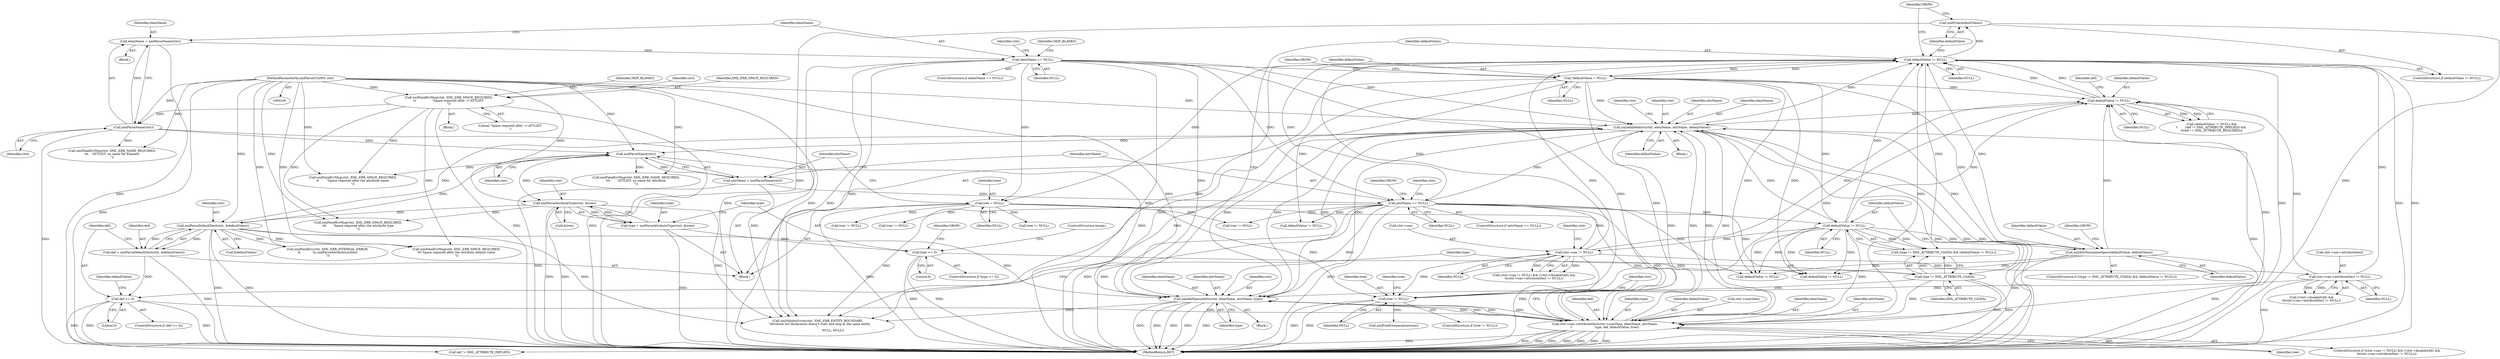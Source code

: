 digraph "0_Chrome_d0947db40187f4708c58e64cbd6013faf9eddeed_2@pointer" {
"1000386" [label="(Call,xmlFree(defaultValue))"];
"1000383" [label="(Call,defaultValue != NULL)"];
"1000356" [label="(Call,defaultValue != NULL)"];
"1000165" [label="(Call,*defaultValue = NULL)"];
"1000142" [label="(Call,elemName == NULL)"];
"1000137" [label="(Call,elemName = xmlParseName(ctxt))"];
"1000139" [label="(Call,xmlParseName(ctxt))"];
"1000132" [label="(Call,xmlFatalErrMsg(ctxt, XML_ERR_SPACE_REQUIRED,\n\t\t                 \"Space required after '<!ATTLIST'\n\"))"];
"1000101" [label="(MethodParameterIn,xmlParserCtxtPtr ctxt)"];
"1000257" [label="(Call,defaultValue != NULL)"];
"1000177" [label="(Call,attrName == NULL)"];
"1000172" [label="(Call,attrName = xmlParseName(ctxt))"];
"1000174" [label="(Call,xmlParseName(ctxt))"];
"1000230" [label="(Call,xmlParseDefaultDecl(ctxt, &defaultValue))"];
"1000200" [label="(Call,xmlParseAttributeType(ctxt, &tree))"];
"1000377" [label="(Call,xmlAddSpecialAttr(ctxt, elemName, attrName, type))"];
"1000367" [label="(Call,xmlAddDefAttrs(ctxt, elemName, attrName, defaultValue))"];
"1000333" [label="(Call,ctxt->sax->attributeDecl(ctxt->userData, elemName, attrName,\n\t                        type, def, defaultValue, tree))"];
"1000254" [label="(Call,type != XML_ATTRIBUTE_CDATA)"];
"1000205" [label="(Call,type <= 0)"];
"1000198" [label="(Call,type = xmlParseAttributeType(ctxt, &tree))"];
"1000235" [label="(Call,def <= 0)"];
"1000228" [label="(Call,def = xmlParseDefaultDecl(ctxt, &defaultValue))"];
"1000260" [label="(Call,xmlAttrNormalizeSpace(defaultValue, defaultValue))"];
"1000169" [label="(Call,tree = NULL)"];
"1000326" [label="(Call,ctxt->sax->attributeDecl != NULL)"];
"1000316" [label="(Call,ctxt->sax != NULL)"];
"1000345" [label="(Call,tree != NULL)"];
"1000133" [label="(Identifier,ctxt)"];
"1000204" [label="(ControlStructure,if (type <= 0))"];
"1000177" [label="(Call,attrName == NULL)"];
"1000241" [label="(Identifier,defaultValue)"];
"1000388" [label="(Identifier,GROW)"];
"1000385" [label="(Identifier,NULL)"];
"1000137" [label="(Call,elemName = xmlParseName(ctxt))"];
"1000279" [label="(Call,defaultValue != NULL)"];
"1000134" [label="(Identifier,XML_ERR_SPACE_REQUIRED)"];
"1000118" [label="(Block,)"];
"1000367" [label="(Call,xmlAddDefAttrs(ctxt, elemName, attrName, defaultValue))"];
"1000252" [label="(ControlStructure,if ((type != XML_ATTRIBUTE_CDATA) && (defaultValue != NULL)))"];
"1000166" [label="(Identifier,defaultValue)"];
"1000386" [label="(Call,xmlFree(defaultValue))"];
"1000257" [label="(Call,defaultValue != NULL)"];
"1000357" [label="(Identifier,defaultValue)"];
"1000369" [label="(Identifier,elemName)"];
"1000201" [label="(Identifier,ctxt)"];
"1000302" [label="(Call,defaultValue != NULL)"];
"1000135" [label="(Literal,\"Space required after '<!ATTLIST'\n\")"];
"1000332" [label="(Identifier,NULL)"];
"1000260" [label="(Call,xmlAttrNormalizeSpace(defaultValue, defaultValue))"];
"1000139" [label="(Call,xmlParseName(ctxt))"];
"1000175" [label="(Identifier,ctxt)"];
"1000371" [label="(Identifier,defaultValue)"];
"1000297" [label="(Call,xmlFatalErr(ctxt, XML_ERR_INTERNAL_ERROR,\n\t\t            \"in xmlParseAttributeListDecl\n\"))"];
"1000132" [label="(Call,xmlFatalErrMsg(ctxt, XML_ERR_SPACE_REQUIRED,\n\t\t                 \"Space required after '<!ATTLIST'\n\"))"];
"1000308" [label="(Call,tree != NULL)"];
"1000355" [label="(Call,(defaultValue != NULL) &&\n\t        (def != XML_ATTRIBUTE_IMPLIED) && \n\t\t(def != XML_ATTRIBUTE_REQUIRED))"];
"1000172" [label="(Call,attrName = xmlParseName(ctxt))"];
"1000246" [label="(Call,tree != NULL)"];
"1000179" [label="(Identifier,NULL)"];
"1000181" [label="(Call,xmlFatalErrMsg(ctxt, XML_ERR_NAME_REQUIRED,\n\t\t\t       \"ATTLIST: no name for Attribute\n\"))"];
"1000316" [label="(Call,ctxt->sax != NULL)"];
"1000131" [label="(Block,)"];
"1000339" [label="(Identifier,type)"];
"1000199" [label="(Identifier,type)"];
"1000165" [label="(Call,*defaultValue = NULL)"];
"1000209" [label="(ControlStructure,break;)"];
"1000361" [label="(Identifier,def)"];
"1000258" [label="(Identifier,defaultValue)"];
"1000173" [label="(Identifier,attrName)"];
"1000366" [label="(Block,)"];
"1000168" [label="(Identifier,GROW)"];
"1000324" [label="(Identifier,ctxt)"];
"1000253" [label="(Call,(type != XML_ATTRIBUTE_CDATA) && (defaultValue != NULL))"];
"1000381" [label="(Identifier,type)"];
"1000333" [label="(Call,ctxt->sax->attributeDecl(ctxt->userData, elemName, attrName,\n\t                        type, def, defaultValue, tree))"];
"1000230" [label="(Call,xmlParseDefaultDecl(ctxt, &defaultValue))"];
"1000198" [label="(Call,type = xmlParseAttributeType(ctxt, &tree))"];
"1000140" [label="(Identifier,ctxt)"];
"1000261" [label="(Identifier,defaultValue)"];
"1000327" [label="(Call,ctxt->sax->attributeDecl)"];
"1000138" [label="(Identifier,elemName)"];
"1000157" [label="(Block,)"];
"1000341" [label="(Identifier,defaultValue)"];
"1000144" [label="(Identifier,NULL)"];
"1000229" [label="(Identifier,def)"];
"1000345" [label="(Call,tree != NULL)"];
"1000259" [label="(Identifier,NULL)"];
"1000376" [label="(Block,)"];
"1000382" [label="(ControlStructure,if (defaultValue != NULL))"];
"1000384" [label="(Identifier,defaultValue)"];
"1000387" [label="(Identifier,defaultValue)"];
"1000235" [label="(Call,def <= 0)"];
"1000326" [label="(Call,ctxt->sax->attributeDecl != NULL)"];
"1000228" [label="(Call,def = xmlParseDefaultDecl(ctxt, &defaultValue))"];
"1000232" [label="(Call,&defaultValue)"];
"1000334" [label="(Call,ctxt->userData)"];
"1000216" [label="(Call,xmlFatalErrMsg(ctxt, XML_ERR_SPACE_REQUIRED,\n\t\t\t       \"Space required after the attribute type\n\"))"];
"1000151" [label="(Identifier,SKIP_BLANKS)"];
"1000379" [label="(Identifier,elemName)"];
"1000169" [label="(Call,tree = NULL)"];
"1000263" [label="(Identifier,GROW)"];
"1000143" [label="(Identifier,elemName)"];
"1000254" [label="(Call,type != XML_ATTRIBUTE_CDATA)"];
"1000285" [label="(Call,tree != NULL)"];
"1000141" [label="(ControlStructure,if (elemName == NULL))"];
"1000200" [label="(Call,xmlParseAttributeType(ctxt, &tree))"];
"1000186" [label="(Identifier,GROW)"];
"1000383" [label="(Call,defaultValue != NULL)"];
"1000342" [label="(Identifier,tree)"];
"1000314" [label="(ControlStructure,if ((ctxt->sax != NULL) && (!ctxt->disableSAX) &&\n\t\t(ctxt->sax->attributeDecl != NULL)))"];
"1000380" [label="(Identifier,attrName)"];
"1000337" [label="(Identifier,elemName)"];
"1000142" [label="(Call,elemName == NULL)"];
"1000377" [label="(Call,xmlAddSpecialAttr(ctxt, elemName, attrName, type))"];
"1000315" [label="(Call,(ctxt->sax != NULL) && (!ctxt->disableSAX) &&\n\t\t(ctxt->sax->attributeDecl != NULL))"];
"1000240" [label="(Call,defaultValue != NULL)"];
"1000344" [label="(ControlStructure,if (tree != NULL))"];
"1000234" [label="(ControlStructure,if (def <= 0))"];
"1000374" [label="(Identifier,ctxt)"];
"1000176" [label="(ControlStructure,if (attrName == NULL))"];
"1000170" [label="(Identifier,tree)"];
"1000146" [label="(Call,xmlFatalErrMsg(ctxt, XML_ERR_NAME_REQUIRED,\n\t\t\t   \"ATTLIST: no name for Element\n\"))"];
"1000101" [label="(MethodParameterIn,xmlParserCtxtPtr ctxt)"];
"1000346" [label="(Identifier,tree)"];
"1000349" [label="(Identifier,tree)"];
"1000401" [label="(Call,xmlValidityError(ctxt, XML_ERR_ENTITY_BOUNDARY,\n    \"Attribute list declaration doesn't start and stop in the same entity\n\",\n                                 NULL, NULL))"];
"1000147" [label="(Identifier,ctxt)"];
"1000207" [label="(Literal,0)"];
"1000262" [label="(Identifier,defaultValue)"];
"1000320" [label="(Identifier,NULL)"];
"1000347" [label="(Identifier,NULL)"];
"1000255" [label="(Identifier,type)"];
"1000338" [label="(Identifier,attrName)"];
"1000192" [label="(Call,xmlFatalErrMsg(ctxt, XML_ERR_SPACE_REQUIRED,\n\t\t        \"Space required after the attribute name\n\"))"];
"1000378" [label="(Identifier,ctxt)"];
"1000348" [label="(Call,xmlFreeEnumeration(tree))"];
"1000321" [label="(Call,(!ctxt->disableSAX) &&\n\t\t(ctxt->sax->attributeDecl != NULL))"];
"1000210" [label="(Identifier,GROW)"];
"1000368" [label="(Identifier,ctxt)"];
"1000182" [label="(Identifier,ctxt)"];
"1000174" [label="(Call,xmlParseName(ctxt))"];
"1000256" [label="(Identifier,XML_ATTRIBUTE_CDATA)"];
"1000408" [label="(MethodReturn,RET)"];
"1000171" [label="(Identifier,NULL)"];
"1000178" [label="(Identifier,attrName)"];
"1000205" [label="(Call,type <= 0)"];
"1000236" [label="(Identifier,def)"];
"1000370" [label="(Identifier,attrName)"];
"1000356" [label="(Call,defaultValue != NULL)"];
"1000358" [label="(Identifier,NULL)"];
"1000221" [label="(Call,tree != NULL)"];
"1000231" [label="(Identifier,ctxt)"];
"1000237" [label="(Literal,0)"];
"1000206" [label="(Identifier,type)"];
"1000340" [label="(Identifier,def)"];
"1000360" [label="(Call,def != XML_ATTRIBUTE_IMPLIED)"];
"1000317" [label="(Call,ctxt->sax)"];
"1000353" [label="(Identifier,ctxt)"];
"1000202" [label="(Call,&tree)"];
"1000167" [label="(Identifier,NULL)"];
"1000274" [label="(Call,xmlFatalErrMsg(ctxt, XML_ERR_SPACE_REQUIRED,\n\t\t\t\"Space required after the attribute default value\n\"))"];
"1000136" [label="(Identifier,SKIP_BLANKS)"];
"1000386" -> "1000382"  [label="AST: "];
"1000386" -> "1000387"  [label="CFG: "];
"1000387" -> "1000386"  [label="AST: "];
"1000388" -> "1000386"  [label="CFG: "];
"1000386" -> "1000408"  [label="DDG: "];
"1000386" -> "1000408"  [label="DDG: "];
"1000383" -> "1000386"  [label="DDG: "];
"1000383" -> "1000382"  [label="AST: "];
"1000383" -> "1000385"  [label="CFG: "];
"1000384" -> "1000383"  [label="AST: "];
"1000385" -> "1000383"  [label="AST: "];
"1000387" -> "1000383"  [label="CFG: "];
"1000388" -> "1000383"  [label="CFG: "];
"1000383" -> "1000408"  [label="DDG: "];
"1000383" -> "1000408"  [label="DDG: "];
"1000383" -> "1000408"  [label="DDG: "];
"1000383" -> "1000165"  [label="DDG: "];
"1000383" -> "1000169"  [label="DDG: "];
"1000383" -> "1000177"  [label="DDG: "];
"1000383" -> "1000253"  [label="DDG: "];
"1000356" -> "1000383"  [label="DDG: "];
"1000356" -> "1000383"  [label="DDG: "];
"1000165" -> "1000383"  [label="DDG: "];
"1000257" -> "1000383"  [label="DDG: "];
"1000260" -> "1000383"  [label="DDG: "];
"1000333" -> "1000383"  [label="DDG: "];
"1000367" -> "1000383"  [label="DDG: "];
"1000326" -> "1000383"  [label="DDG: "];
"1000345" -> "1000383"  [label="DDG: "];
"1000316" -> "1000383"  [label="DDG: "];
"1000383" -> "1000401"  [label="DDG: "];
"1000356" -> "1000355"  [label="AST: "];
"1000356" -> "1000358"  [label="CFG: "];
"1000357" -> "1000356"  [label="AST: "];
"1000358" -> "1000356"  [label="AST: "];
"1000361" -> "1000356"  [label="CFG: "];
"1000355" -> "1000356"  [label="CFG: "];
"1000356" -> "1000355"  [label="DDG: "];
"1000356" -> "1000355"  [label="DDG: "];
"1000165" -> "1000356"  [label="DDG: "];
"1000257" -> "1000356"  [label="DDG: "];
"1000260" -> "1000356"  [label="DDG: "];
"1000333" -> "1000356"  [label="DDG: "];
"1000326" -> "1000356"  [label="DDG: "];
"1000345" -> "1000356"  [label="DDG: "];
"1000316" -> "1000356"  [label="DDG: "];
"1000356" -> "1000367"  [label="DDG: "];
"1000165" -> "1000157"  [label="AST: "];
"1000165" -> "1000167"  [label="CFG: "];
"1000166" -> "1000165"  [label="AST: "];
"1000167" -> "1000165"  [label="AST: "];
"1000168" -> "1000165"  [label="CFG: "];
"1000165" -> "1000408"  [label="DDG: "];
"1000142" -> "1000165"  [label="DDG: "];
"1000165" -> "1000240"  [label="DDG: "];
"1000165" -> "1000257"  [label="DDG: "];
"1000165" -> "1000260"  [label="DDG: "];
"1000165" -> "1000279"  [label="DDG: "];
"1000165" -> "1000302"  [label="DDG: "];
"1000165" -> "1000333"  [label="DDG: "];
"1000165" -> "1000367"  [label="DDG: "];
"1000142" -> "1000141"  [label="AST: "];
"1000142" -> "1000144"  [label="CFG: "];
"1000143" -> "1000142"  [label="AST: "];
"1000144" -> "1000142"  [label="AST: "];
"1000147" -> "1000142"  [label="CFG: "];
"1000151" -> "1000142"  [label="CFG: "];
"1000142" -> "1000408"  [label="DDG: "];
"1000142" -> "1000408"  [label="DDG: "];
"1000142" -> "1000408"  [label="DDG: "];
"1000137" -> "1000142"  [label="DDG: "];
"1000142" -> "1000169"  [label="DDG: "];
"1000142" -> "1000177"  [label="DDG: "];
"1000142" -> "1000333"  [label="DDG: "];
"1000142" -> "1000367"  [label="DDG: "];
"1000142" -> "1000377"  [label="DDG: "];
"1000142" -> "1000401"  [label="DDG: "];
"1000137" -> "1000118"  [label="AST: "];
"1000137" -> "1000139"  [label="CFG: "];
"1000138" -> "1000137"  [label="AST: "];
"1000139" -> "1000137"  [label="AST: "];
"1000143" -> "1000137"  [label="CFG: "];
"1000137" -> "1000408"  [label="DDG: "];
"1000139" -> "1000137"  [label="DDG: "];
"1000139" -> "1000140"  [label="CFG: "];
"1000140" -> "1000139"  [label="AST: "];
"1000139" -> "1000408"  [label="DDG: "];
"1000132" -> "1000139"  [label="DDG: "];
"1000101" -> "1000139"  [label="DDG: "];
"1000139" -> "1000146"  [label="DDG: "];
"1000139" -> "1000174"  [label="DDG: "];
"1000139" -> "1000401"  [label="DDG: "];
"1000132" -> "1000131"  [label="AST: "];
"1000132" -> "1000135"  [label="CFG: "];
"1000133" -> "1000132"  [label="AST: "];
"1000134" -> "1000132"  [label="AST: "];
"1000135" -> "1000132"  [label="AST: "];
"1000136" -> "1000132"  [label="CFG: "];
"1000132" -> "1000408"  [label="DDG: "];
"1000132" -> "1000408"  [label="DDG: "];
"1000101" -> "1000132"  [label="DDG: "];
"1000132" -> "1000192"  [label="DDG: "];
"1000132" -> "1000216"  [label="DDG: "];
"1000132" -> "1000274"  [label="DDG: "];
"1000101" -> "1000100"  [label="AST: "];
"1000101" -> "1000408"  [label="DDG: "];
"1000101" -> "1000146"  [label="DDG: "];
"1000101" -> "1000174"  [label="DDG: "];
"1000101" -> "1000181"  [label="DDG: "];
"1000101" -> "1000192"  [label="DDG: "];
"1000101" -> "1000200"  [label="DDG: "];
"1000101" -> "1000216"  [label="DDG: "];
"1000101" -> "1000230"  [label="DDG: "];
"1000101" -> "1000274"  [label="DDG: "];
"1000101" -> "1000297"  [label="DDG: "];
"1000101" -> "1000367"  [label="DDG: "];
"1000101" -> "1000377"  [label="DDG: "];
"1000101" -> "1000401"  [label="DDG: "];
"1000257" -> "1000253"  [label="AST: "];
"1000257" -> "1000259"  [label="CFG: "];
"1000258" -> "1000257"  [label="AST: "];
"1000259" -> "1000257"  [label="AST: "];
"1000253" -> "1000257"  [label="CFG: "];
"1000257" -> "1000253"  [label="DDG: "];
"1000257" -> "1000253"  [label="DDG: "];
"1000177" -> "1000257"  [label="DDG: "];
"1000257" -> "1000260"  [label="DDG: "];
"1000257" -> "1000279"  [label="DDG: "];
"1000257" -> "1000279"  [label="DDG: "];
"1000257" -> "1000302"  [label="DDG: "];
"1000257" -> "1000302"  [label="DDG: "];
"1000257" -> "1000316"  [label="DDG: "];
"1000257" -> "1000333"  [label="DDG: "];
"1000257" -> "1000367"  [label="DDG: "];
"1000177" -> "1000176"  [label="AST: "];
"1000177" -> "1000179"  [label="CFG: "];
"1000178" -> "1000177"  [label="AST: "];
"1000179" -> "1000177"  [label="AST: "];
"1000182" -> "1000177"  [label="CFG: "];
"1000186" -> "1000177"  [label="CFG: "];
"1000177" -> "1000408"  [label="DDG: "];
"1000177" -> "1000408"  [label="DDG: "];
"1000177" -> "1000408"  [label="DDG: "];
"1000172" -> "1000177"  [label="DDG: "];
"1000177" -> "1000221"  [label="DDG: "];
"1000177" -> "1000240"  [label="DDG: "];
"1000177" -> "1000279"  [label="DDG: "];
"1000177" -> "1000302"  [label="DDG: "];
"1000177" -> "1000316"  [label="DDG: "];
"1000177" -> "1000333"  [label="DDG: "];
"1000177" -> "1000367"  [label="DDG: "];
"1000177" -> "1000377"  [label="DDG: "];
"1000177" -> "1000401"  [label="DDG: "];
"1000172" -> "1000157"  [label="AST: "];
"1000172" -> "1000174"  [label="CFG: "];
"1000173" -> "1000172"  [label="AST: "];
"1000174" -> "1000172"  [label="AST: "];
"1000178" -> "1000172"  [label="CFG: "];
"1000172" -> "1000408"  [label="DDG: "];
"1000174" -> "1000172"  [label="DDG: "];
"1000174" -> "1000175"  [label="CFG: "];
"1000175" -> "1000174"  [label="AST: "];
"1000230" -> "1000174"  [label="DDG: "];
"1000377" -> "1000174"  [label="DDG: "];
"1000367" -> "1000174"  [label="DDG: "];
"1000174" -> "1000181"  [label="DDG: "];
"1000174" -> "1000192"  [label="DDG: "];
"1000174" -> "1000200"  [label="DDG: "];
"1000230" -> "1000228"  [label="AST: "];
"1000230" -> "1000232"  [label="CFG: "];
"1000231" -> "1000230"  [label="AST: "];
"1000232" -> "1000230"  [label="AST: "];
"1000228" -> "1000230"  [label="CFG: "];
"1000230" -> "1000408"  [label="DDG: "];
"1000230" -> "1000408"  [label="DDG: "];
"1000230" -> "1000228"  [label="DDG: "];
"1000230" -> "1000228"  [label="DDG: "];
"1000200" -> "1000230"  [label="DDG: "];
"1000230" -> "1000274"  [label="DDG: "];
"1000230" -> "1000297"  [label="DDG: "];
"1000230" -> "1000367"  [label="DDG: "];
"1000230" -> "1000377"  [label="DDG: "];
"1000230" -> "1000401"  [label="DDG: "];
"1000200" -> "1000198"  [label="AST: "];
"1000200" -> "1000202"  [label="CFG: "];
"1000201" -> "1000200"  [label="AST: "];
"1000202" -> "1000200"  [label="AST: "];
"1000198" -> "1000200"  [label="CFG: "];
"1000200" -> "1000408"  [label="DDG: "];
"1000200" -> "1000408"  [label="DDG: "];
"1000200" -> "1000198"  [label="DDG: "];
"1000200" -> "1000198"  [label="DDG: "];
"1000200" -> "1000216"  [label="DDG: "];
"1000200" -> "1000401"  [label="DDG: "];
"1000377" -> "1000376"  [label="AST: "];
"1000377" -> "1000381"  [label="CFG: "];
"1000378" -> "1000377"  [label="AST: "];
"1000379" -> "1000377"  [label="AST: "];
"1000380" -> "1000377"  [label="AST: "];
"1000381" -> "1000377"  [label="AST: "];
"1000384" -> "1000377"  [label="CFG: "];
"1000377" -> "1000408"  [label="DDG: "];
"1000377" -> "1000408"  [label="DDG: "];
"1000377" -> "1000408"  [label="DDG: "];
"1000377" -> "1000408"  [label="DDG: "];
"1000377" -> "1000408"  [label="DDG: "];
"1000377" -> "1000333"  [label="DDG: "];
"1000377" -> "1000367"  [label="DDG: "];
"1000367" -> "1000377"  [label="DDG: "];
"1000367" -> "1000377"  [label="DDG: "];
"1000367" -> "1000377"  [label="DDG: "];
"1000333" -> "1000377"  [label="DDG: "];
"1000333" -> "1000377"  [label="DDG: "];
"1000333" -> "1000377"  [label="DDG: "];
"1000254" -> "1000377"  [label="DDG: "];
"1000377" -> "1000401"  [label="DDG: "];
"1000367" -> "1000366"  [label="AST: "];
"1000367" -> "1000371"  [label="CFG: "];
"1000368" -> "1000367"  [label="AST: "];
"1000369" -> "1000367"  [label="AST: "];
"1000370" -> "1000367"  [label="AST: "];
"1000371" -> "1000367"  [label="AST: "];
"1000374" -> "1000367"  [label="CFG: "];
"1000367" -> "1000408"  [label="DDG: "];
"1000367" -> "1000408"  [label="DDG: "];
"1000367" -> "1000408"  [label="DDG: "];
"1000367" -> "1000408"  [label="DDG: "];
"1000367" -> "1000333"  [label="DDG: "];
"1000333" -> "1000367"  [label="DDG: "];
"1000333" -> "1000367"  [label="DDG: "];
"1000333" -> "1000367"  [label="DDG: "];
"1000260" -> "1000367"  [label="DDG: "];
"1000367" -> "1000401"  [label="DDG: "];
"1000333" -> "1000314"  [label="AST: "];
"1000333" -> "1000342"  [label="CFG: "];
"1000334" -> "1000333"  [label="AST: "];
"1000337" -> "1000333"  [label="AST: "];
"1000338" -> "1000333"  [label="AST: "];
"1000339" -> "1000333"  [label="AST: "];
"1000340" -> "1000333"  [label="AST: "];
"1000341" -> "1000333"  [label="AST: "];
"1000342" -> "1000333"  [label="AST: "];
"1000353" -> "1000333"  [label="CFG: "];
"1000333" -> "1000408"  [label="DDG: "];
"1000333" -> "1000408"  [label="DDG: "];
"1000333" -> "1000408"  [label="DDG: "];
"1000333" -> "1000408"  [label="DDG: "];
"1000333" -> "1000408"  [label="DDG: "];
"1000333" -> "1000408"  [label="DDG: "];
"1000333" -> "1000408"  [label="DDG: "];
"1000254" -> "1000333"  [label="DDG: "];
"1000235" -> "1000333"  [label="DDG: "];
"1000260" -> "1000333"  [label="DDG: "];
"1000169" -> "1000333"  [label="DDG: "];
"1000333" -> "1000360"  [label="DDG: "];
"1000254" -> "1000253"  [label="AST: "];
"1000254" -> "1000256"  [label="CFG: "];
"1000255" -> "1000254"  [label="AST: "];
"1000256" -> "1000254"  [label="AST: "];
"1000258" -> "1000254"  [label="CFG: "];
"1000253" -> "1000254"  [label="CFG: "];
"1000254" -> "1000408"  [label="DDG: "];
"1000254" -> "1000408"  [label="DDG: "];
"1000254" -> "1000253"  [label="DDG: "];
"1000254" -> "1000253"  [label="DDG: "];
"1000205" -> "1000254"  [label="DDG: "];
"1000205" -> "1000204"  [label="AST: "];
"1000205" -> "1000207"  [label="CFG: "];
"1000206" -> "1000205"  [label="AST: "];
"1000207" -> "1000205"  [label="AST: "];
"1000209" -> "1000205"  [label="CFG: "];
"1000210" -> "1000205"  [label="CFG: "];
"1000205" -> "1000408"  [label="DDG: "];
"1000205" -> "1000408"  [label="DDG: "];
"1000198" -> "1000205"  [label="DDG: "];
"1000198" -> "1000157"  [label="AST: "];
"1000199" -> "1000198"  [label="AST: "];
"1000206" -> "1000198"  [label="CFG: "];
"1000198" -> "1000408"  [label="DDG: "];
"1000235" -> "1000234"  [label="AST: "];
"1000235" -> "1000237"  [label="CFG: "];
"1000236" -> "1000235"  [label="AST: "];
"1000237" -> "1000235"  [label="AST: "];
"1000241" -> "1000235"  [label="CFG: "];
"1000255" -> "1000235"  [label="CFG: "];
"1000235" -> "1000408"  [label="DDG: "];
"1000235" -> "1000408"  [label="DDG: "];
"1000228" -> "1000235"  [label="DDG: "];
"1000235" -> "1000360"  [label="DDG: "];
"1000228" -> "1000157"  [label="AST: "];
"1000229" -> "1000228"  [label="AST: "];
"1000236" -> "1000228"  [label="CFG: "];
"1000228" -> "1000408"  [label="DDG: "];
"1000260" -> "1000252"  [label="AST: "];
"1000260" -> "1000262"  [label="CFG: "];
"1000261" -> "1000260"  [label="AST: "];
"1000262" -> "1000260"  [label="AST: "];
"1000263" -> "1000260"  [label="CFG: "];
"1000260" -> "1000408"  [label="DDG: "];
"1000260" -> "1000279"  [label="DDG: "];
"1000260" -> "1000302"  [label="DDG: "];
"1000169" -> "1000157"  [label="AST: "];
"1000169" -> "1000171"  [label="CFG: "];
"1000170" -> "1000169"  [label="AST: "];
"1000171" -> "1000169"  [label="AST: "];
"1000173" -> "1000169"  [label="CFG: "];
"1000169" -> "1000408"  [label="DDG: "];
"1000169" -> "1000221"  [label="DDG: "];
"1000169" -> "1000246"  [label="DDG: "];
"1000169" -> "1000285"  [label="DDG: "];
"1000169" -> "1000308"  [label="DDG: "];
"1000169" -> "1000345"  [label="DDG: "];
"1000326" -> "1000321"  [label="AST: "];
"1000326" -> "1000332"  [label="CFG: "];
"1000327" -> "1000326"  [label="AST: "];
"1000332" -> "1000326"  [label="AST: "];
"1000321" -> "1000326"  [label="CFG: "];
"1000326" -> "1000408"  [label="DDG: "];
"1000326" -> "1000321"  [label="DDG: "];
"1000326" -> "1000321"  [label="DDG: "];
"1000316" -> "1000326"  [label="DDG: "];
"1000326" -> "1000345"  [label="DDG: "];
"1000316" -> "1000315"  [label="AST: "];
"1000316" -> "1000320"  [label="CFG: "];
"1000317" -> "1000316"  [label="AST: "];
"1000320" -> "1000316"  [label="AST: "];
"1000324" -> "1000316"  [label="CFG: "];
"1000315" -> "1000316"  [label="CFG: "];
"1000316" -> "1000408"  [label="DDG: "];
"1000316" -> "1000315"  [label="DDG: "];
"1000316" -> "1000315"  [label="DDG: "];
"1000316" -> "1000345"  [label="DDG: "];
"1000345" -> "1000344"  [label="AST: "];
"1000345" -> "1000347"  [label="CFG: "];
"1000346" -> "1000345"  [label="AST: "];
"1000347" -> "1000345"  [label="AST: "];
"1000349" -> "1000345"  [label="CFG: "];
"1000353" -> "1000345"  [label="CFG: "];
"1000345" -> "1000408"  [label="DDG: "];
"1000345" -> "1000408"  [label="DDG: "];
"1000345" -> "1000348"  [label="DDG: "];
}
